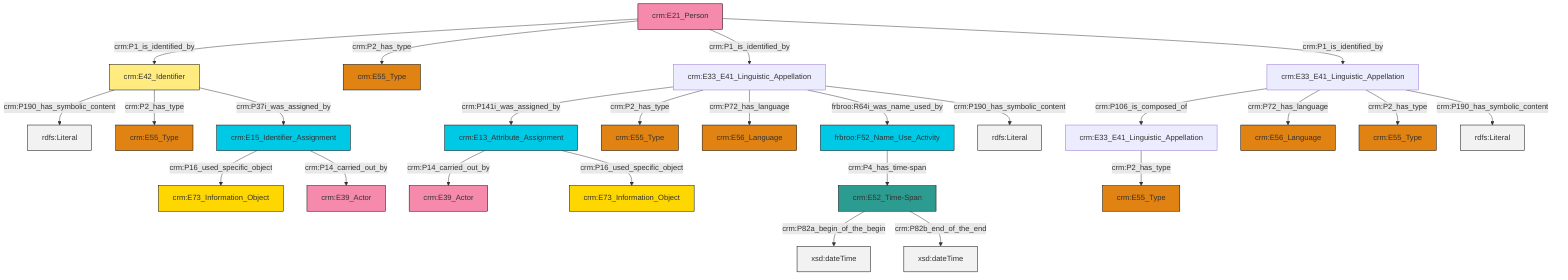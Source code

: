 graph TD
classDef Literal fill:#f2f2f2,stroke:#000000;
classDef CRM_Entity fill:#FFFFFF,stroke:#000000;
classDef Temporal_Entity fill:#00C9E6, stroke:#000000;
classDef Type fill:#E18312, stroke:#000000;
classDef Time-Span fill:#2C9C91, stroke:#000000;
classDef Appellation fill:#FFEB7F, stroke:#000000;
classDef Place fill:#008836, stroke:#000000;
classDef Persistent_Item fill:#B266B2, stroke:#000000;
classDef Conceptual_Object fill:#FFD700, stroke:#000000;
classDef Physical_Thing fill:#D2B48C, stroke:#000000;
classDef Actor fill:#f58aad, stroke:#000000;
classDef PC_Classes fill:#4ce600, stroke:#000000;
classDef Multi fill:#cccccc,stroke:#000000;

4["crm:E13_Attribute_Assignment"]:::Temporal_Entity -->|crm:P14_carried_out_by| 5["crm:E39_Actor"]:::Actor
0["crm:E21_Person"]:::Actor -->|crm:P1_is_identified_by| 9["crm:E42_Identifier"]:::Appellation
10["crm:E33_E41_Linguistic_Appellation"]:::Default -->|crm:P106_is_composed_of| 11["crm:E33_E41_Linguistic_Appellation"]:::Default
4["crm:E13_Attribute_Assignment"]:::Temporal_Entity -->|crm:P16_used_specific_object| 14["crm:E73_Information_Object"]:::Conceptual_Object
20["crm:E52_Time-Span"]:::Time-Span -->|crm:P82a_begin_of_the_begin| 21[xsd:dateTime]:::Literal
10["crm:E33_E41_Linguistic_Appellation"]:::Default -->|crm:P72_has_language| 22["crm:E56_Language"]:::Type
0["crm:E21_Person"]:::Actor -->|crm:P2_has_type| 2["crm:E55_Type"]:::Type
0["crm:E21_Person"]:::Actor -->|crm:P1_is_identified_by| 7["crm:E33_E41_Linguistic_Appellation"]:::Default
7["crm:E33_E41_Linguistic_Appellation"]:::Default -->|crm:P141i_was_assigned_by| 4["crm:E13_Attribute_Assignment"]:::Temporal_Entity
20["crm:E52_Time-Span"]:::Time-Span -->|crm:P82b_end_of_the_end| 26[xsd:dateTime]:::Literal
27["crm:E15_Identifier_Assignment"]:::Temporal_Entity -->|crm:P16_used_specific_object| 18["crm:E73_Information_Object"]:::Conceptual_Object
9["crm:E42_Identifier"]:::Appellation -->|crm:P190_has_symbolic_content| 32[rdfs:Literal]:::Literal
7["crm:E33_E41_Linguistic_Appellation"]:::Default -->|crm:P2_has_type| 33["crm:E55_Type"]:::Type
9["crm:E42_Identifier"]:::Appellation -->|crm:P2_has_type| 28["crm:E55_Type"]:::Type
10["crm:E33_E41_Linguistic_Appellation"]:::Default -->|crm:P2_has_type| 23["crm:E55_Type"]:::Type
11["crm:E33_E41_Linguistic_Appellation"]:::Default -->|crm:P2_has_type| 15["crm:E55_Type"]:::Type
10["crm:E33_E41_Linguistic_Appellation"]:::Default -->|crm:P190_has_symbolic_content| 37[rdfs:Literal]:::Literal
9["crm:E42_Identifier"]:::Appellation -->|crm:P37i_was_assigned_by| 27["crm:E15_Identifier_Assignment"]:::Temporal_Entity
7["crm:E33_E41_Linguistic_Appellation"]:::Default -->|crm:P72_has_language| 30["crm:E56_Language"]:::Type
7["crm:E33_E41_Linguistic_Appellation"]:::Default -->|frbroo:R64i_was_name_used_by| 12["frbroo:F52_Name_Use_Activity"]:::Temporal_Entity
7["crm:E33_E41_Linguistic_Appellation"]:::Default -->|crm:P190_has_symbolic_content| 40[rdfs:Literal]:::Literal
12["frbroo:F52_Name_Use_Activity"]:::Temporal_Entity -->|crm:P4_has_time-span| 20["crm:E52_Time-Span"]:::Time-Span
27["crm:E15_Identifier_Assignment"]:::Temporal_Entity -->|crm:P14_carried_out_by| 42["crm:E39_Actor"]:::Actor
0["crm:E21_Person"]:::Actor -->|crm:P1_is_identified_by| 10["crm:E33_E41_Linguistic_Appellation"]:::Default